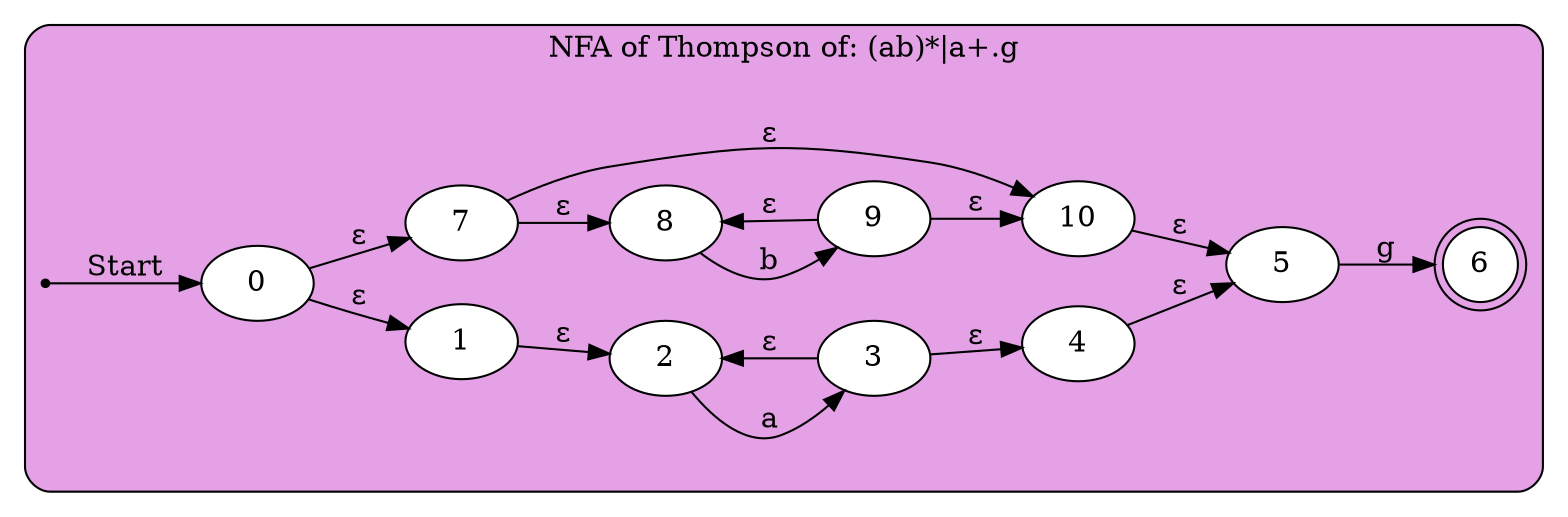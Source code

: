 digraph finite_state_machine{
    rankdir=LR;
    subgraph cluster{
        style = "rounded,filled";
        color = "#000000";
        fillcolor = "0.828 0.3 0.9";
        node [shape = point ] qi;
        node [style = "rounded,filled", color = "#000000", fillcolor = white, shape = doublecircle] 6;
        node [style = "rounded,filled", color = "#000000", fillcolor = white, shape="oval"];
        qi -> 0 [ label = "Start" ];
	0 -> 1 [ label = "&epsilon;" ];
	0 -> 7 [ label = "&epsilon;" ];
	1 -> 2 [ label = "&epsilon;" ];
	2 -> 3 [ label = "a" ];
	3 -> 4 [ label = "&epsilon;" ];
	3 -> 2 [ label = "&epsilon;" ];
	4 -> 5 [ label = "&epsilon;" ];
	5 -> 6 [ label = "g" ];
	7 -> 8 [ label = "&epsilon;" ];
	7 -> 10 [ label = "&epsilon;" ];
	8 -> 9 [ label = "b" ];
	9 -> 10 [ label = "&epsilon;" ];
	9 -> 8 [ label = "&epsilon;" ];
	10 -> 5 [ label = "&epsilon;" ];
	label = "NFA of Thompson of: (ab)*|a+.g";
    }
}
